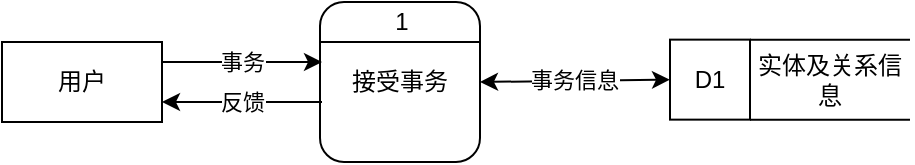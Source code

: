 <mxfile>
    <diagram id="I-t3NmbInqpAXCZpDXMM" name="第 1 页">
        <mxGraphModel dx="986" dy="434" grid="1" gridSize="10" guides="1" tooltips="1" connect="1" arrows="1" fold="1" page="1" pageScale="1" pageWidth="827" pageHeight="1169" math="0" shadow="0">
            <root>
                <mxCell id="0"/>
                <mxCell id="1" parent="0"/>
                <mxCell id="72" value="用户" style="rounded=0;whiteSpace=wrap;html=1;" parent="1" vertex="1">
                    <mxGeometry x="40" y="40" width="80" height="40" as="geometry"/>
                </mxCell>
                <mxCell id="74" value="接受事务" style="rounded=1;whiteSpace=wrap;html=1;" parent="1" vertex="1">
                    <mxGeometry x="199" y="20" width="80" height="80" as="geometry"/>
                </mxCell>
                <mxCell id="75" value="事务" style="endArrow=classic;html=1;exitX=1;exitY=0.25;exitDx=0;exitDy=0;" parent="1" source="72" edge="1">
                    <mxGeometry width="50" height="50" relative="1" as="geometry">
                        <mxPoint x="210" y="200" as="sourcePoint"/>
                        <mxPoint x="200" y="50" as="targetPoint"/>
                    </mxGeometry>
                </mxCell>
                <mxCell id="77" value="D1" style="whiteSpace=wrap;html=1;aspect=fixed;" parent="1" vertex="1">
                    <mxGeometry x="374" y="38.82" width="40" height="40" as="geometry"/>
                </mxCell>
                <mxCell id="78" value="" style="endArrow=none;html=1;exitX=1;exitY=0;exitDx=0;exitDy=0;" parent="1" source="77" edge="1">
                    <mxGeometry width="50" height="50" relative="1" as="geometry">
                        <mxPoint x="464" y="148.82" as="sourcePoint"/>
                        <mxPoint x="494" y="38.82" as="targetPoint"/>
                    </mxGeometry>
                </mxCell>
                <mxCell id="79" value="" style="endArrow=none;html=1;exitX=1;exitY=1;exitDx=0;exitDy=0;" parent="1" source="77" edge="1">
                    <mxGeometry width="50" height="50" relative="1" as="geometry">
                        <mxPoint x="514" y="118.82" as="sourcePoint"/>
                        <mxPoint x="494" y="78.82" as="targetPoint"/>
                    </mxGeometry>
                </mxCell>
                <mxCell id="80" value="实体及关系信息" style="text;html=1;strokeColor=none;fillColor=none;align=center;verticalAlign=middle;whiteSpace=wrap;rounded=0;" parent="1" vertex="1">
                    <mxGeometry x="414" y="38.82" width="80" height="40" as="geometry"/>
                </mxCell>
                <mxCell id="81" value="" style="endArrow=none;html=1;entryX=1;entryY=0.25;entryDx=0;entryDy=0;exitX=0;exitY=0.25;exitDx=0;exitDy=0;" parent="1" source="74" target="74" edge="1">
                    <mxGeometry width="50" height="50" relative="1" as="geometry">
                        <mxPoint x="170" y="290" as="sourcePoint"/>
                        <mxPoint x="220" y="240" as="targetPoint"/>
                    </mxGeometry>
                </mxCell>
                <mxCell id="82" value="1" style="text;html=1;strokeColor=none;fillColor=none;align=center;verticalAlign=middle;whiteSpace=wrap;rounded=0;" parent="1" vertex="1">
                    <mxGeometry x="200" y="20" width="80" height="20" as="geometry"/>
                </mxCell>
                <mxCell id="118" value="反馈" style="edgeStyle=none;html=1;entryX=1;entryY=0.75;entryDx=0;entryDy=0;" parent="1" target="72" edge="1">
                    <mxGeometry relative="1" as="geometry">
                        <mxPoint x="200" y="70" as="sourcePoint"/>
                    </mxGeometry>
                </mxCell>
                <mxCell id="120" value="事务信息" style="endArrow=classic;startArrow=classic;html=1;entryX=0;entryY=0.5;entryDx=0;entryDy=0;exitX=1;exitY=0.5;exitDx=0;exitDy=0;" parent="1" source="74" target="77" edge="1">
                    <mxGeometry width="50" height="50" relative="1" as="geometry">
                        <mxPoint x="350" y="80" as="sourcePoint"/>
                        <mxPoint x="400" y="30" as="targetPoint"/>
                    </mxGeometry>
                </mxCell>
            </root>
        </mxGraphModel>
    </diagram>
</mxfile>